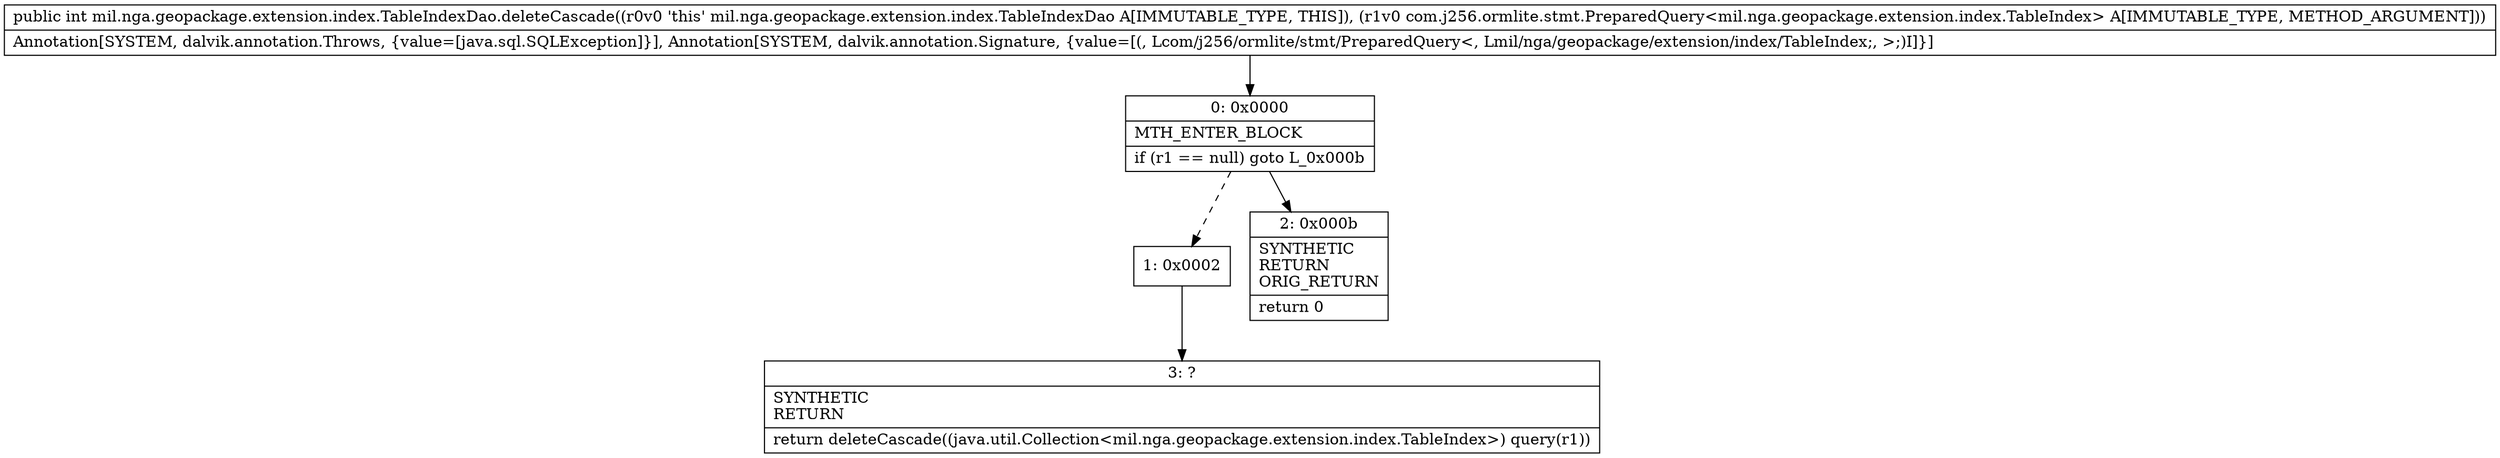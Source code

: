 digraph "CFG formil.nga.geopackage.extension.index.TableIndexDao.deleteCascade(Lcom\/j256\/ormlite\/stmt\/PreparedQuery;)I" {
Node_0 [shape=record,label="{0\:\ 0x0000|MTH_ENTER_BLOCK\l|if (r1 == null) goto L_0x000b\l}"];
Node_1 [shape=record,label="{1\:\ 0x0002}"];
Node_2 [shape=record,label="{2\:\ 0x000b|SYNTHETIC\lRETURN\lORIG_RETURN\l|return 0\l}"];
Node_3 [shape=record,label="{3\:\ ?|SYNTHETIC\lRETURN\l|return deleteCascade((java.util.Collection\<mil.nga.geopackage.extension.index.TableIndex\>) query(r1))\l}"];
MethodNode[shape=record,label="{public int mil.nga.geopackage.extension.index.TableIndexDao.deleteCascade((r0v0 'this' mil.nga.geopackage.extension.index.TableIndexDao A[IMMUTABLE_TYPE, THIS]), (r1v0 com.j256.ormlite.stmt.PreparedQuery\<mil.nga.geopackage.extension.index.TableIndex\> A[IMMUTABLE_TYPE, METHOD_ARGUMENT]))  | Annotation[SYSTEM, dalvik.annotation.Throws, \{value=[java.sql.SQLException]\}], Annotation[SYSTEM, dalvik.annotation.Signature, \{value=[(, Lcom\/j256\/ormlite\/stmt\/PreparedQuery\<, Lmil\/nga\/geopackage\/extension\/index\/TableIndex;, \>;)I]\}]\l}"];
MethodNode -> Node_0;
Node_0 -> Node_1[style=dashed];
Node_0 -> Node_2;
Node_1 -> Node_3;
}

